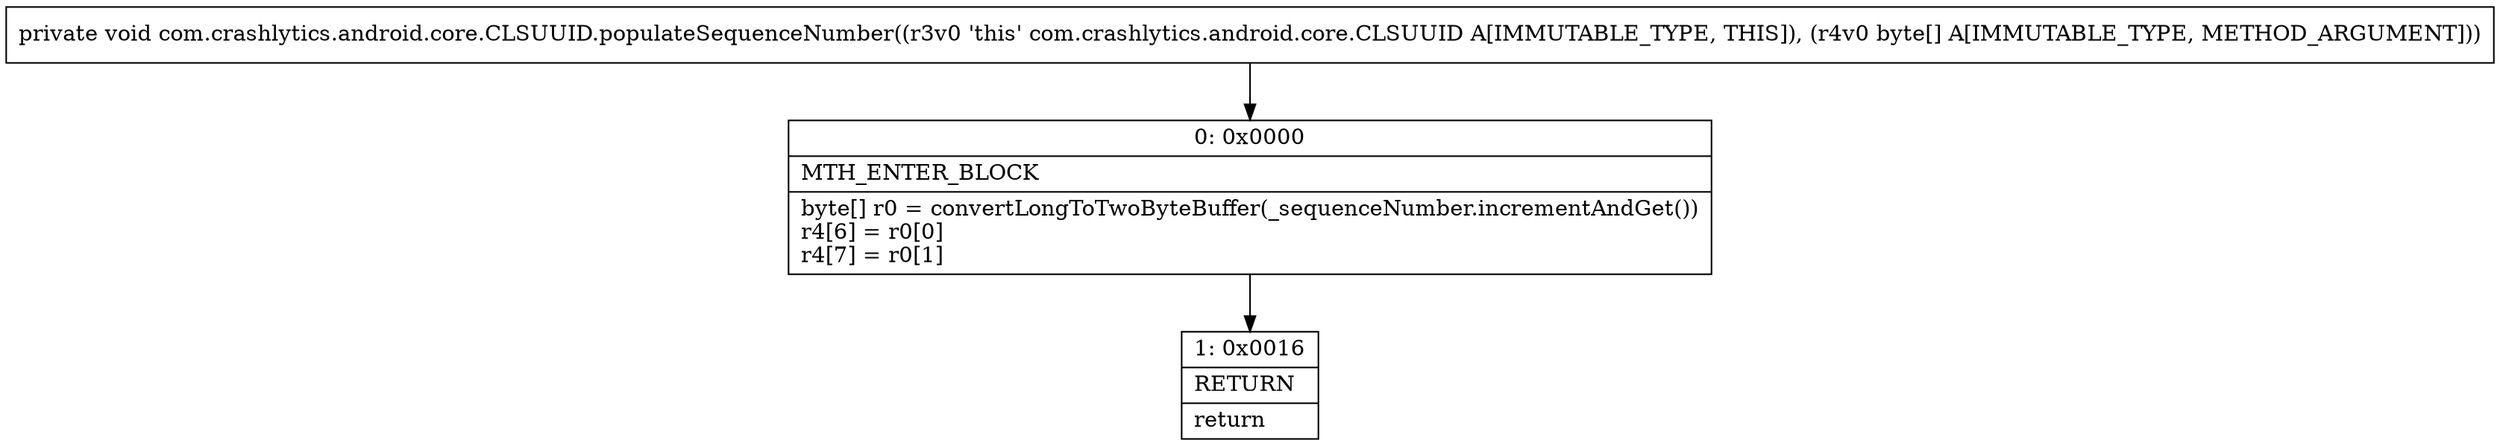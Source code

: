 digraph "CFG forcom.crashlytics.android.core.CLSUUID.populateSequenceNumber([B)V" {
Node_0 [shape=record,label="{0\:\ 0x0000|MTH_ENTER_BLOCK\l|byte[] r0 = convertLongToTwoByteBuffer(_sequenceNumber.incrementAndGet())\lr4[6] = r0[0]\lr4[7] = r0[1]\l}"];
Node_1 [shape=record,label="{1\:\ 0x0016|RETURN\l|return\l}"];
MethodNode[shape=record,label="{private void com.crashlytics.android.core.CLSUUID.populateSequenceNumber((r3v0 'this' com.crashlytics.android.core.CLSUUID A[IMMUTABLE_TYPE, THIS]), (r4v0 byte[] A[IMMUTABLE_TYPE, METHOD_ARGUMENT])) }"];
MethodNode -> Node_0;
Node_0 -> Node_1;
}

